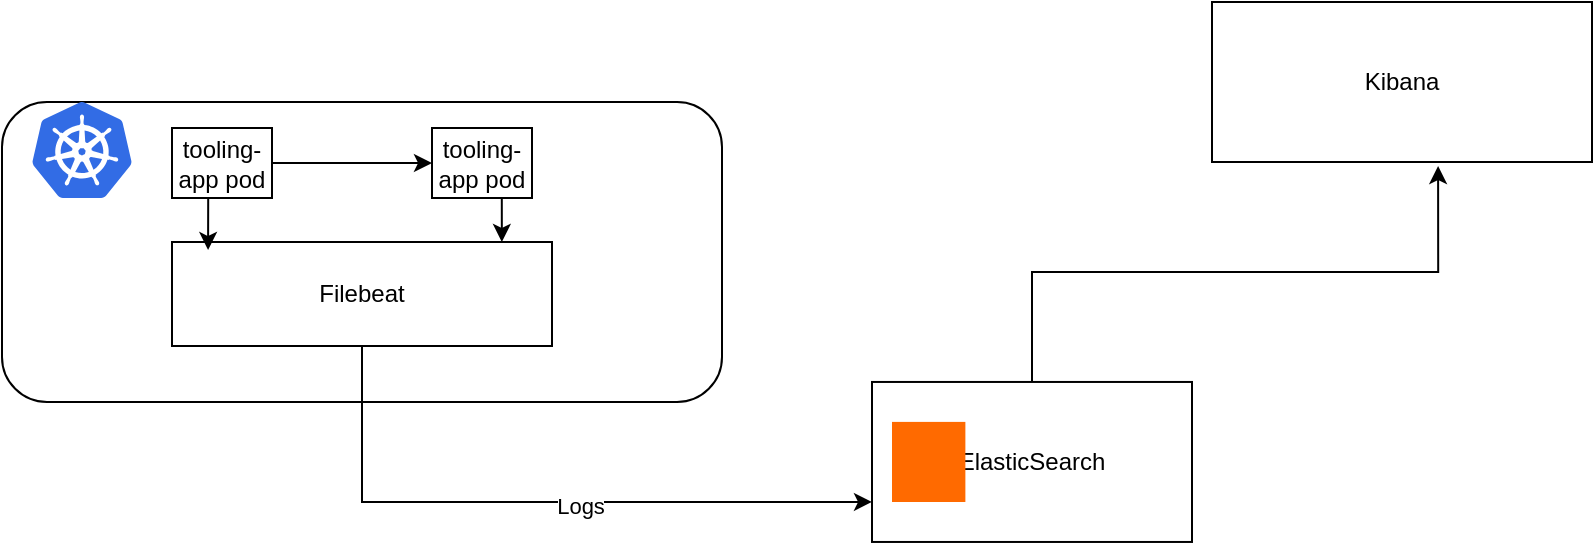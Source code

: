 <mxfile version="26.0.6">
  <diagram name="Page-1" id="WRZJSX2U--DWj_nEl1-p">
    <mxGraphModel dx="880" dy="1496" grid="1" gridSize="10" guides="1" tooltips="1" connect="1" arrows="1" fold="1" page="1" pageScale="1" pageWidth="850" pageHeight="1100" math="0" shadow="0">
      <root>
        <mxCell id="0" />
        <mxCell id="1" parent="0" />
        <mxCell id="aRPLy6r_gRBBBa90EwLA-13" value="Kibana" style="rounded=0;whiteSpace=wrap;html=1;" parent="1" vertex="1">
          <mxGeometry x="640" y="-10" width="190" height="80" as="geometry" />
        </mxCell>
        <mxCell id="aRPLy6r_gRBBBa90EwLA-10" value="ElasticSearch" style="rounded=0;whiteSpace=wrap;html=1;" parent="1" vertex="1">
          <mxGeometry x="470" y="179.98" width="160" height="80" as="geometry" />
        </mxCell>
        <mxCell id="aRPLy6r_gRBBBa90EwLA-3" value="" style="rounded=1;whiteSpace=wrap;html=1;" parent="1" vertex="1">
          <mxGeometry x="35" y="40" width="360" height="150" as="geometry" />
        </mxCell>
        <mxCell id="aRPLy6r_gRBBBa90EwLA-1" value="" style="points=[];aspect=fixed;html=1;align=center;shadow=0;dashed=0;fillColor=#FF6A00;strokeColor=none;shape=mxgraph.alibaba_cloud.elasticsearch;" parent="1" vertex="1">
          <mxGeometry x="480" y="199.95" width="36.69" height="40.05" as="geometry" />
        </mxCell>
        <mxCell id="aRPLy6r_gRBBBa90EwLA-2" value="" style="image;sketch=0;aspect=fixed;html=1;points=[];align=center;fontSize=12;image=img/lib/mscae/Kubernetes.svg;" parent="1" vertex="1">
          <mxGeometry x="50" y="40" width="50" height="48" as="geometry" />
        </mxCell>
        <mxCell id="aRPLy6r_gRBBBa90EwLA-7" style="edgeStyle=orthogonalEdgeStyle;rounded=0;orthogonalLoop=1;jettySize=auto;html=1;exitX=1;exitY=0.5;exitDx=0;exitDy=0;entryX=0;entryY=0.5;entryDx=0;entryDy=0;" parent="1" source="aRPLy6r_gRBBBa90EwLA-4" target="aRPLy6r_gRBBBa90EwLA-5" edge="1">
          <mxGeometry relative="1" as="geometry" />
        </mxCell>
        <mxCell id="aRPLy6r_gRBBBa90EwLA-4" value="tooling-app pod" style="rounded=0;whiteSpace=wrap;html=1;" parent="1" vertex="1">
          <mxGeometry x="120" y="53" width="50" height="35" as="geometry" />
        </mxCell>
        <mxCell id="aRPLy6r_gRBBBa90EwLA-5" value="tooling-app pod" style="rounded=0;whiteSpace=wrap;html=1;" parent="1" vertex="1">
          <mxGeometry x="250" y="53" width="50" height="35" as="geometry" />
        </mxCell>
        <mxCell id="aRPLy6r_gRBBBa90EwLA-18" style="edgeStyle=orthogonalEdgeStyle;rounded=0;orthogonalLoop=1;jettySize=auto;html=1;exitX=0.5;exitY=1;exitDx=0;exitDy=0;entryX=0;entryY=0.75;entryDx=0;entryDy=0;" parent="1" source="aRPLy6r_gRBBBa90EwLA-8" target="aRPLy6r_gRBBBa90EwLA-10" edge="1">
          <mxGeometry relative="1" as="geometry" />
        </mxCell>
        <mxCell id="aRPLy6r_gRBBBa90EwLA-19" value="Logs" style="edgeLabel;html=1;align=center;verticalAlign=middle;resizable=0;points=[];" parent="aRPLy6r_gRBBBa90EwLA-18" vertex="1" connectable="0">
          <mxGeometry x="0.123" y="-2" relative="1" as="geometry">
            <mxPoint as="offset" />
          </mxGeometry>
        </mxCell>
        <mxCell id="aRPLy6r_gRBBBa90EwLA-8" value="Filebeat" style="rounded=0;whiteSpace=wrap;html=1;" parent="1" vertex="1">
          <mxGeometry x="120" y="110" width="190" height="52" as="geometry" />
        </mxCell>
        <mxCell id="aRPLy6r_gRBBBa90EwLA-9" value="" style="shape=image;html=1;verticalAlign=top;verticalLabelPosition=bottom;labelBackgroundColor=#ffffff;imageAspect=0;aspect=fixed;image=https://cdn0.iconfinder.com/data/icons/business-startup-10/50/66-128.png" parent="1" vertex="1">
          <mxGeometry x="760" y="-7" width="60" height="60" as="geometry" />
        </mxCell>
        <mxCell id="aRPLy6r_gRBBBa90EwLA-14" style="edgeStyle=orthogonalEdgeStyle;rounded=0;orthogonalLoop=1;jettySize=auto;html=1;exitX=0.5;exitY=0;exitDx=0;exitDy=0;entryX=0.595;entryY=1.025;entryDx=0;entryDy=0;entryPerimeter=0;" parent="1" source="aRPLy6r_gRBBBa90EwLA-10" target="aRPLy6r_gRBBBa90EwLA-13" edge="1">
          <mxGeometry relative="1" as="geometry" />
        </mxCell>
        <mxCell id="ronU_0jMXWqo8b13_Pvb-1" style="edgeStyle=orthogonalEdgeStyle;rounded=0;orthogonalLoop=1;jettySize=auto;html=1;exitX=0.5;exitY=1;exitDx=0;exitDy=0;entryX=0.095;entryY=0.077;entryDx=0;entryDy=0;entryPerimeter=0;" edge="1" parent="1" source="aRPLy6r_gRBBBa90EwLA-4" target="aRPLy6r_gRBBBa90EwLA-8">
          <mxGeometry relative="1" as="geometry" />
        </mxCell>
        <mxCell id="ronU_0jMXWqo8b13_Pvb-2" style="edgeStyle=orthogonalEdgeStyle;rounded=0;orthogonalLoop=1;jettySize=auto;html=1;exitX=0.5;exitY=1;exitDx=0;exitDy=0;entryX=0.868;entryY=0;entryDx=0;entryDy=0;entryPerimeter=0;" edge="1" parent="1" source="aRPLy6r_gRBBBa90EwLA-5" target="aRPLy6r_gRBBBa90EwLA-8">
          <mxGeometry relative="1" as="geometry" />
        </mxCell>
      </root>
    </mxGraphModel>
  </diagram>
</mxfile>
